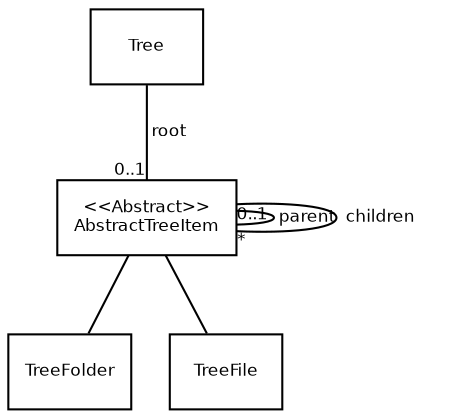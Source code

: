 digraph G {
        fontname = "Bitstream Vera Sans"
        fontsize = 8
        center = true

        node [
            fontname = "Bitstream Vera Sans"
            fontsize = 8
            shape = "record"
        ]

        Tree [
            label = "{Tree}"
        ]

        Abstract_Tree_Item [
            label = "{\<\<Abstract\>\>\nAbstractTreeItem}"
        ]

        TreeFolder [
            label = "{TreeFolder}"
        ]

        TreeFile [
            label = "{TreeFile}"
        ]

        edge [
            fontname = "Bitstream Vera Sans"
            fontsize = 8
            arrowtail = "odiamond"
            arrowhead = "none"
            label = " root"
            headlabel = "     0..1"
        ]
        Tree -> Abstract_Tree_Item

        edge [
            fontname = "Bitstream Vera Sans"
            fontsize = 8
            arrowtail = "odiamond"
            arrowhead = "none"
            label = " parent"
            headlabel = "0..1"
        ]
        Abstract_Tree_Item -> Abstract_Tree_Item

         edge [
            fontname = "Bitstream Vera Sans"
            fontsize = 8
            arrowtail = "odiamond"
            arrowhead = "none"
            label = "  children"
            headlabel = "*"
        ]
        Abstract_Tree_Item -> Abstract_Tree_Item

        edge [
            fontname = "Bitstream Vera Sans"
            fontsize = 8
            arrowtail = "empty"
            arrowhead = "none"
            label = ""
            headlabel = ""
        ]

        Abstract_Tree_Item -> TreeFolder
        Abstract_Tree_Item -> TreeFile        
}
